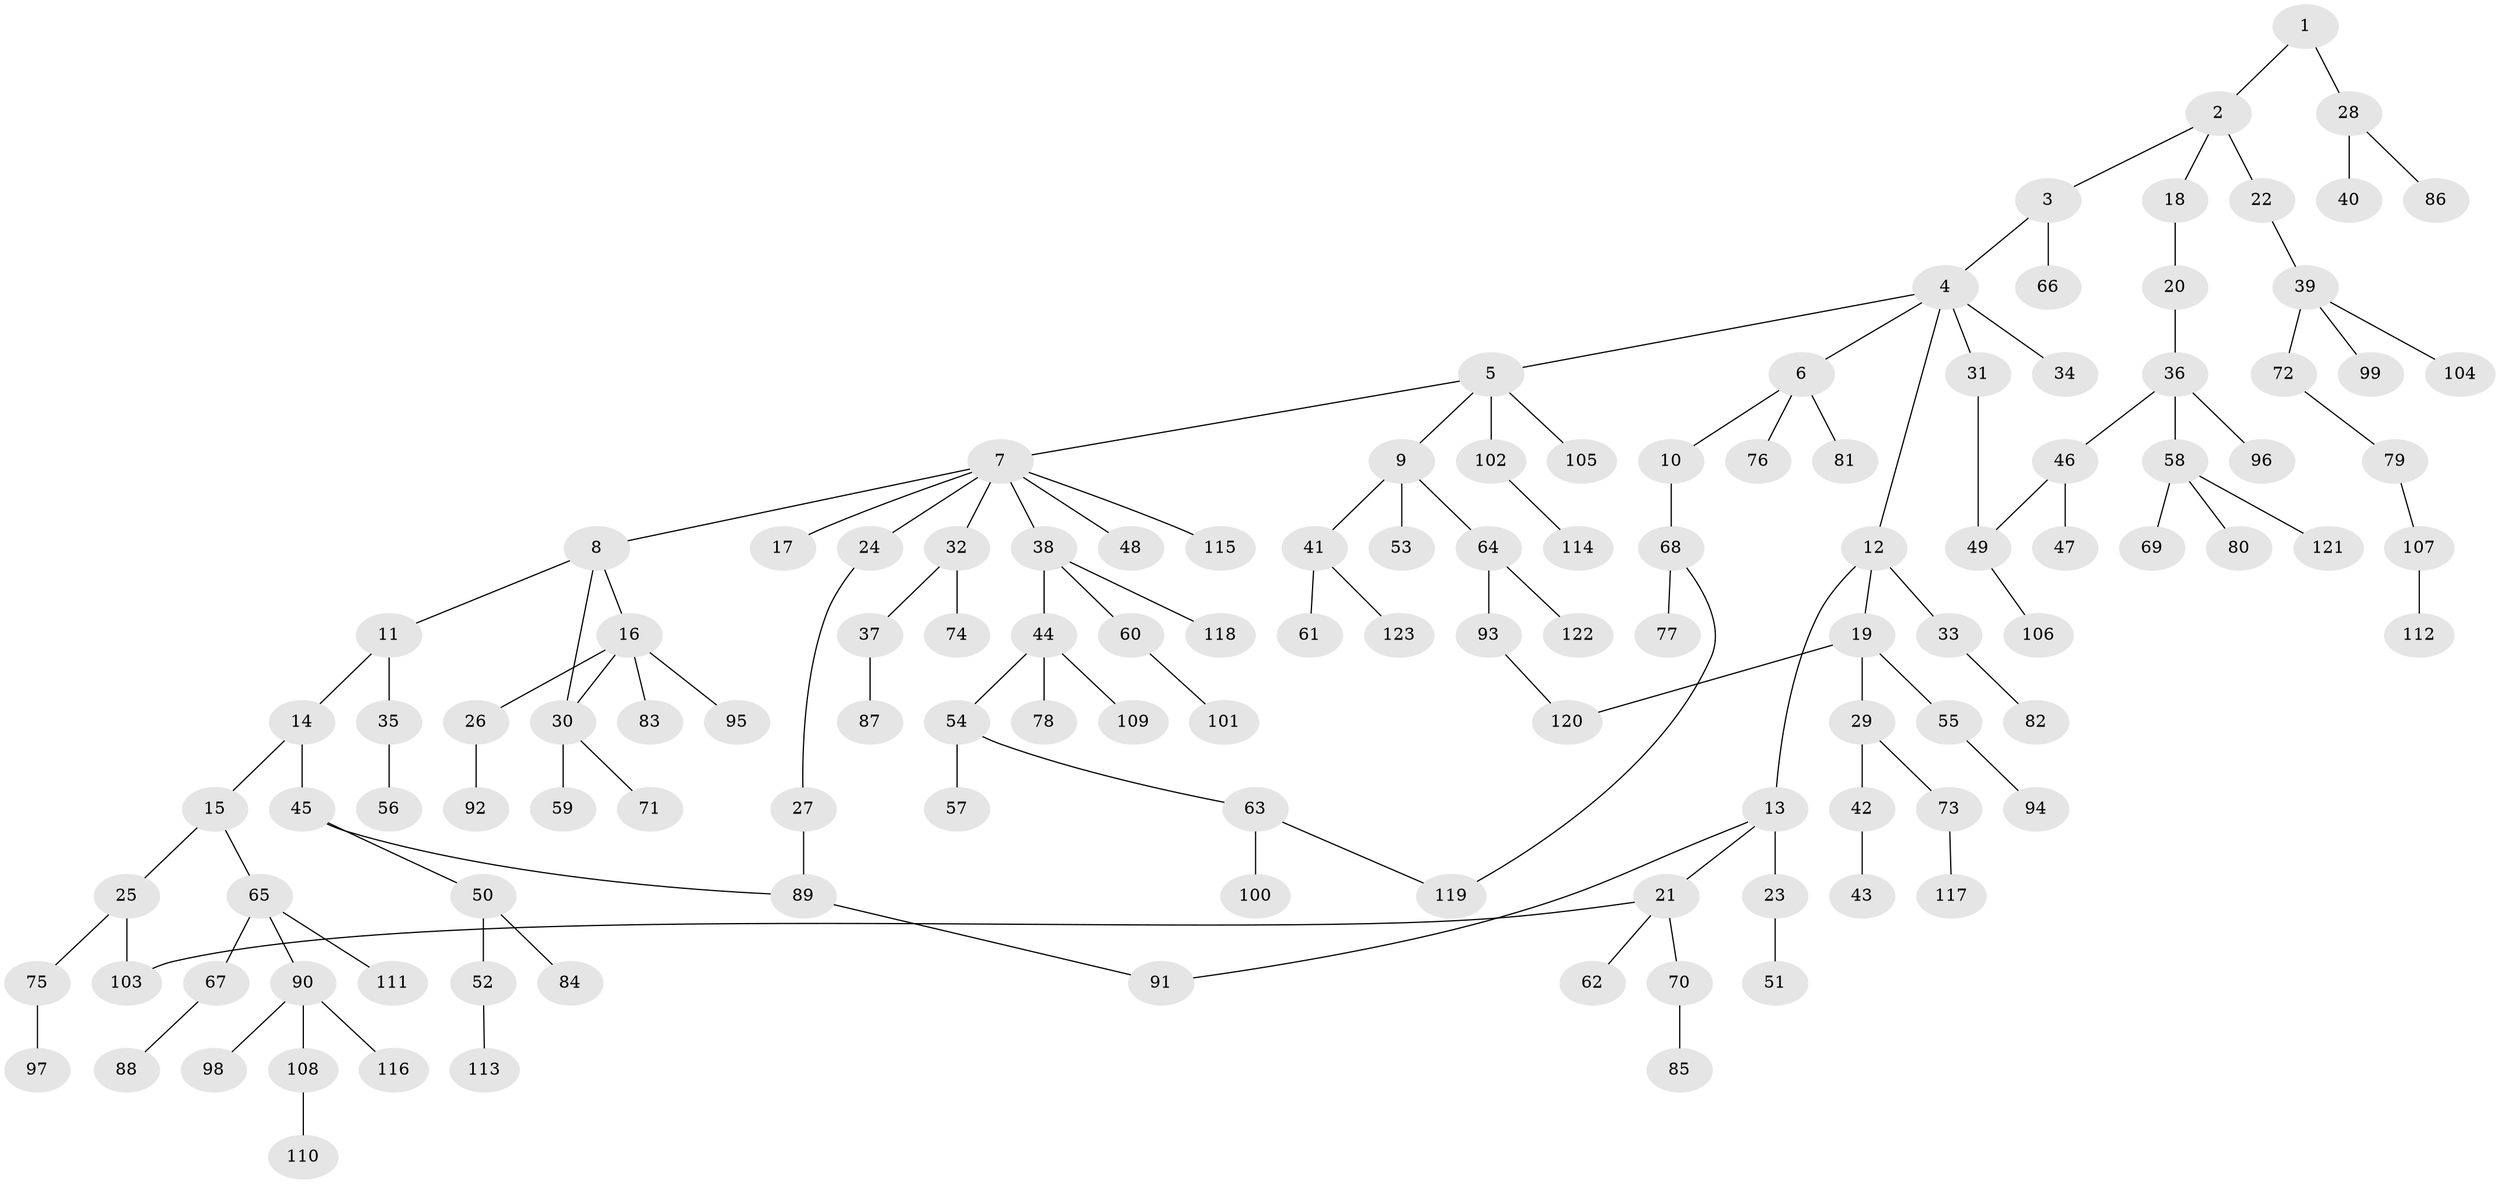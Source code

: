 // Generated by graph-tools (version 1.1) at 2025/25/03/09/25 03:25:27]
// undirected, 123 vertices, 129 edges
graph export_dot {
graph [start="1"]
  node [color=gray90,style=filled];
  1;
  2;
  3;
  4;
  5;
  6;
  7;
  8;
  9;
  10;
  11;
  12;
  13;
  14;
  15;
  16;
  17;
  18;
  19;
  20;
  21;
  22;
  23;
  24;
  25;
  26;
  27;
  28;
  29;
  30;
  31;
  32;
  33;
  34;
  35;
  36;
  37;
  38;
  39;
  40;
  41;
  42;
  43;
  44;
  45;
  46;
  47;
  48;
  49;
  50;
  51;
  52;
  53;
  54;
  55;
  56;
  57;
  58;
  59;
  60;
  61;
  62;
  63;
  64;
  65;
  66;
  67;
  68;
  69;
  70;
  71;
  72;
  73;
  74;
  75;
  76;
  77;
  78;
  79;
  80;
  81;
  82;
  83;
  84;
  85;
  86;
  87;
  88;
  89;
  90;
  91;
  92;
  93;
  94;
  95;
  96;
  97;
  98;
  99;
  100;
  101;
  102;
  103;
  104;
  105;
  106;
  107;
  108;
  109;
  110;
  111;
  112;
  113;
  114;
  115;
  116;
  117;
  118;
  119;
  120;
  121;
  122;
  123;
  1 -- 2;
  1 -- 28;
  2 -- 3;
  2 -- 18;
  2 -- 22;
  3 -- 4;
  3 -- 66;
  4 -- 5;
  4 -- 6;
  4 -- 12;
  4 -- 31;
  4 -- 34;
  5 -- 7;
  5 -- 9;
  5 -- 102;
  5 -- 105;
  6 -- 10;
  6 -- 76;
  6 -- 81;
  7 -- 8;
  7 -- 17;
  7 -- 24;
  7 -- 32;
  7 -- 38;
  7 -- 48;
  7 -- 115;
  8 -- 11;
  8 -- 16;
  8 -- 30;
  9 -- 41;
  9 -- 53;
  9 -- 64;
  10 -- 68;
  11 -- 14;
  11 -- 35;
  12 -- 13;
  12 -- 19;
  12 -- 33;
  13 -- 21;
  13 -- 23;
  13 -- 91;
  14 -- 15;
  14 -- 45;
  15 -- 25;
  15 -- 65;
  16 -- 26;
  16 -- 83;
  16 -- 95;
  16 -- 30;
  18 -- 20;
  19 -- 29;
  19 -- 55;
  19 -- 120;
  20 -- 36;
  21 -- 62;
  21 -- 70;
  21 -- 103;
  22 -- 39;
  23 -- 51;
  24 -- 27;
  25 -- 75;
  25 -- 103;
  26 -- 92;
  27 -- 89;
  28 -- 40;
  28 -- 86;
  29 -- 42;
  29 -- 73;
  30 -- 59;
  30 -- 71;
  31 -- 49;
  32 -- 37;
  32 -- 74;
  33 -- 82;
  35 -- 56;
  36 -- 46;
  36 -- 58;
  36 -- 96;
  37 -- 87;
  38 -- 44;
  38 -- 60;
  38 -- 118;
  39 -- 72;
  39 -- 99;
  39 -- 104;
  41 -- 61;
  41 -- 123;
  42 -- 43;
  44 -- 54;
  44 -- 78;
  44 -- 109;
  45 -- 50;
  45 -- 89;
  46 -- 47;
  46 -- 49;
  49 -- 106;
  50 -- 52;
  50 -- 84;
  52 -- 113;
  54 -- 57;
  54 -- 63;
  55 -- 94;
  58 -- 69;
  58 -- 80;
  58 -- 121;
  60 -- 101;
  63 -- 100;
  63 -- 119;
  64 -- 93;
  64 -- 122;
  65 -- 67;
  65 -- 90;
  65 -- 111;
  67 -- 88;
  68 -- 77;
  68 -- 119;
  70 -- 85;
  72 -- 79;
  73 -- 117;
  75 -- 97;
  79 -- 107;
  89 -- 91;
  90 -- 98;
  90 -- 108;
  90 -- 116;
  93 -- 120;
  102 -- 114;
  107 -- 112;
  108 -- 110;
}
